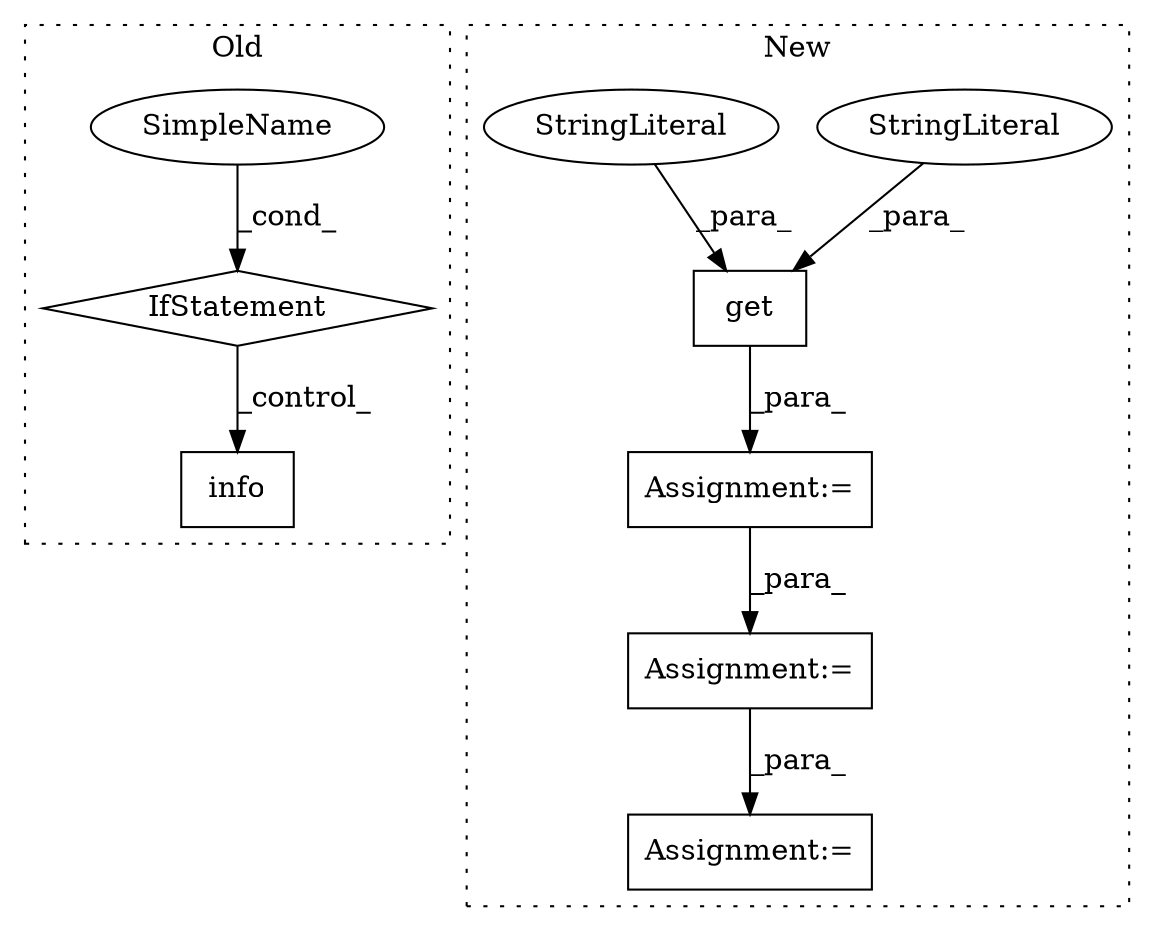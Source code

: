 digraph G {
subgraph cluster0 {
1 [label="info" a="32" s="2818,2979" l="5,1" shape="box"];
5 [label="IfStatement" a="25" s="2441,2496" l="10,3" shape="diamond"];
6 [label="SimpleName" a="42" s="" l="" shape="ellipse"];
label = "Old";
style="dotted";
}
subgraph cluster1 {
2 [label="get" a="32" s="2876,2910" l="4,1" shape="box"];
3 [label="Assignment:=" a="7" s="3029" l="1" shape="box"];
4 [label="StringLiteral" a="45" s="2880" l="14" shape="ellipse"];
7 [label="Assignment:=" a="7" s="2937" l="1" shape="box"];
8 [label="StringLiteral" a="45" s="2895" l="15" shape="ellipse"];
9 [label="Assignment:=" a="7" s="2864" l="1" shape="box"];
label = "New";
style="dotted";
}
2 -> 9 [label="_para_"];
4 -> 2 [label="_para_"];
5 -> 1 [label="_control_"];
6 -> 5 [label="_cond_"];
7 -> 3 [label="_para_"];
8 -> 2 [label="_para_"];
9 -> 7 [label="_para_"];
}